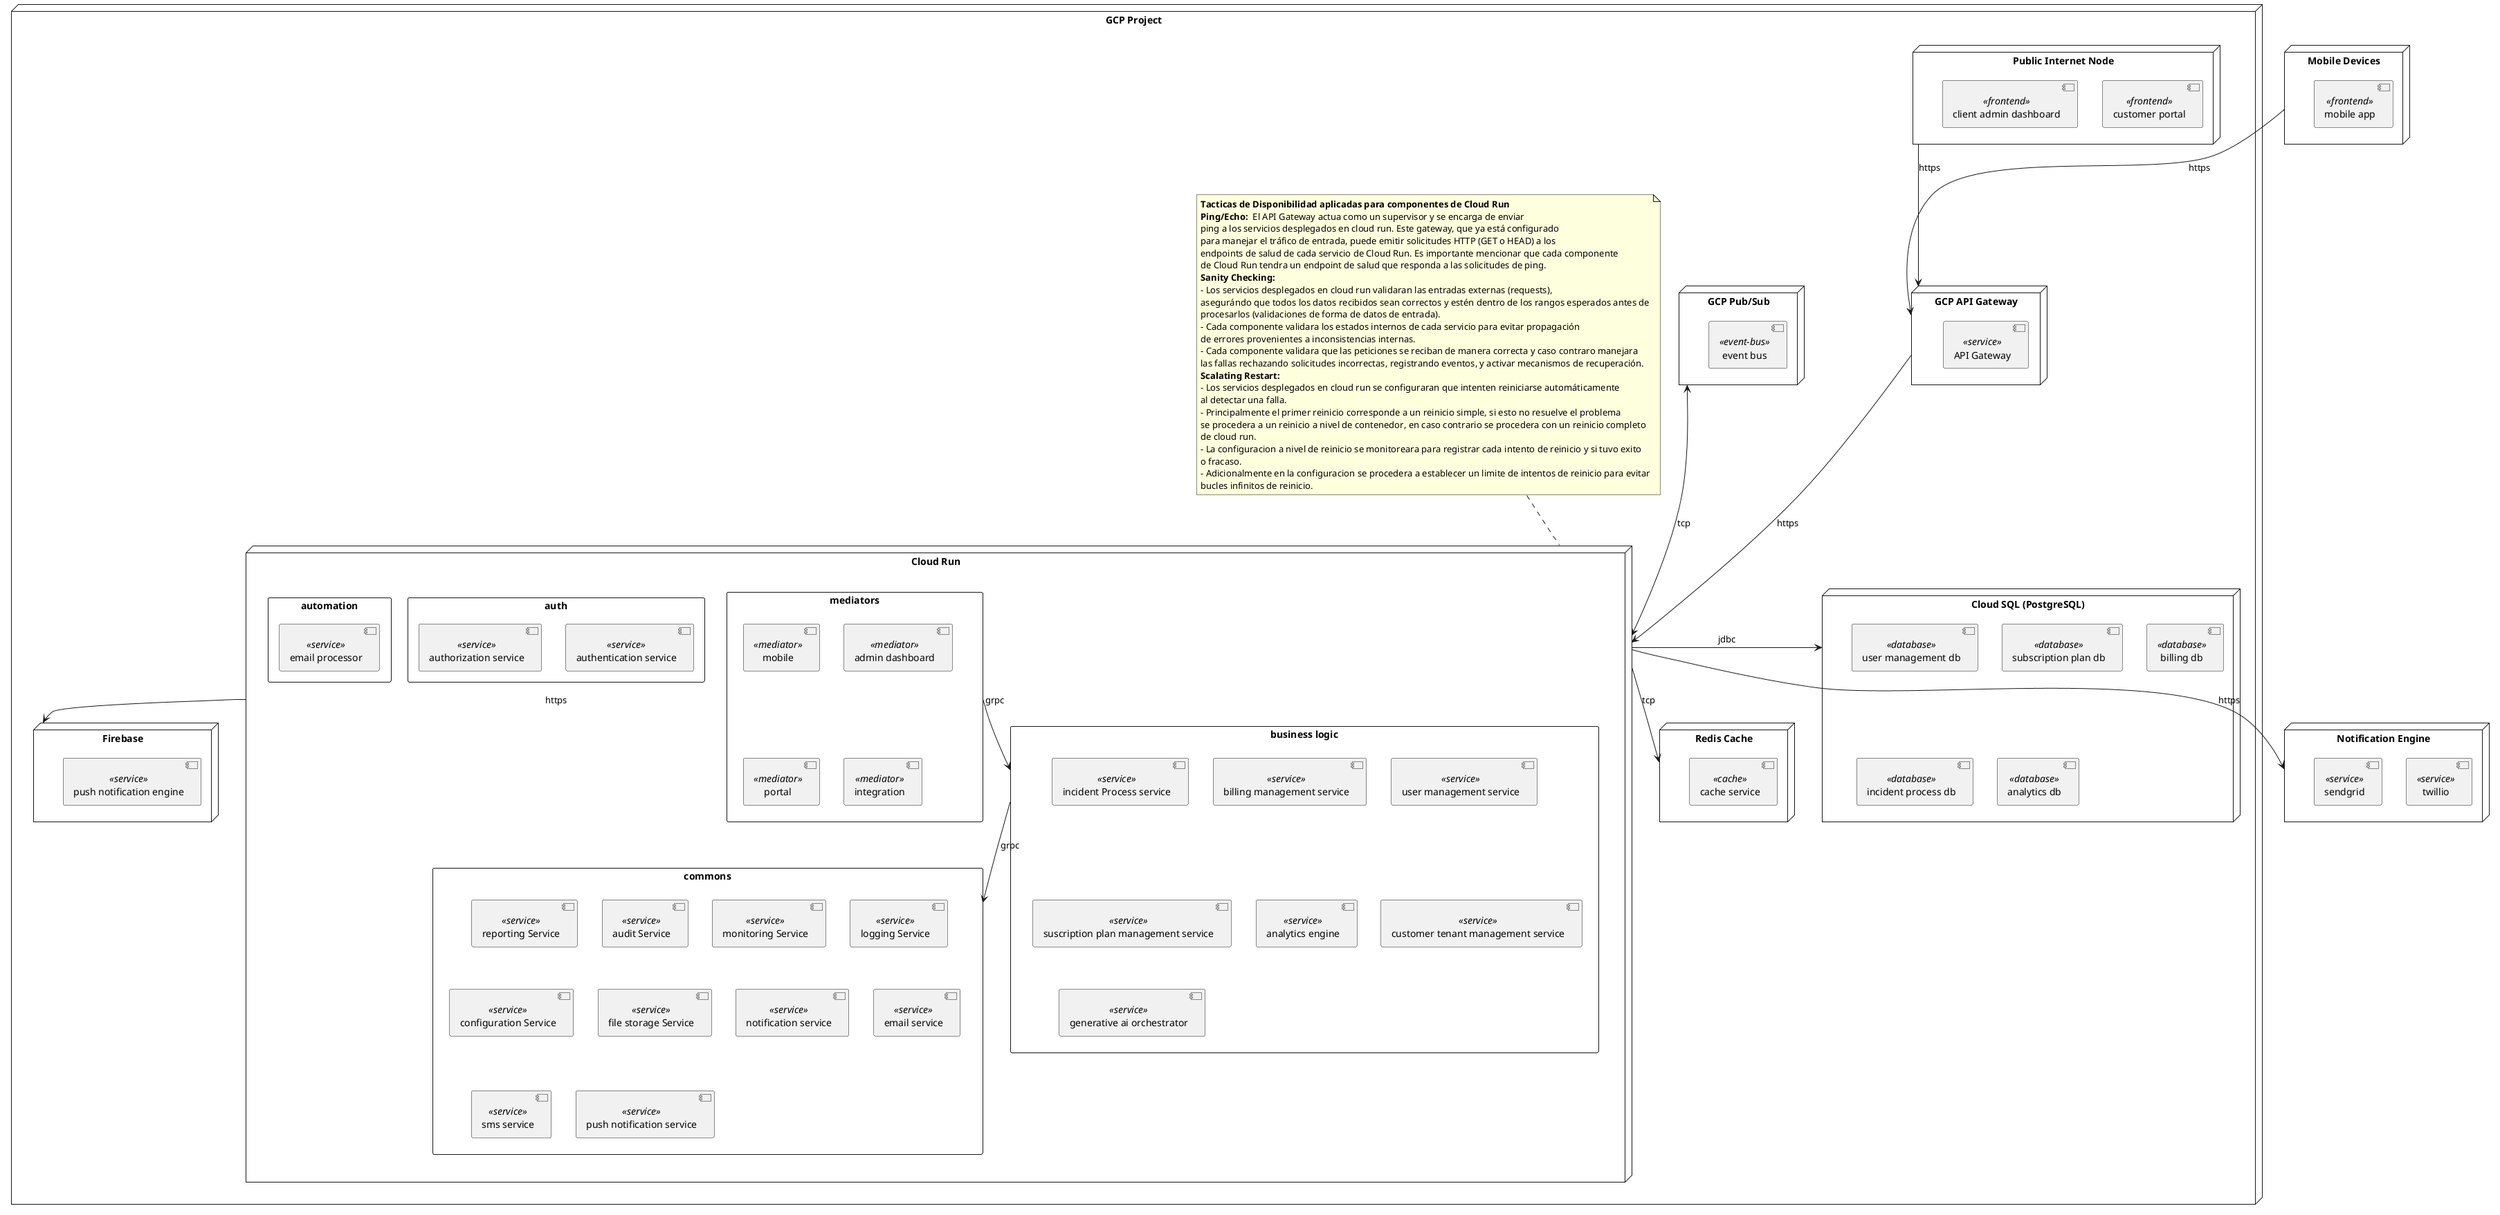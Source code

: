 @startuml deployment-diagram
skinparam packageStyle rectangle

node "GCP Project" {
    node "GCP API Gateway" {
        [API Gateway] <<service>>
    }

    node "Cloud Run" {

        rectangle mediators {
            [mobile] <<mediator>>
            [admin dashboard] <<mediator>>
            [portal] <<mediator>>
            [integration] <<mediator>>
        }

        rectangle auth {
            [authentication service] <<service>>
            [authorization service] <<service>>
        }

        rectangle "business logic" {
            [incident Process service] <<service>>
            [billing management service] <<service>>
            [user management service] <<service>>
            [suscription plan management service] <<service>>
            [analytics engine] <<service>>
            [customer tenant management service] <<service>>
            [generative ai orchestrator] <<service>>
        }

        rectangle automation {
            [email processor] <<service>>
        }

        [mediators] -down-> [business logic] : grpc
        [business logic] -right-> [commons] : grpc

        rectangle commons {
            [reporting Service] <<service>>
            [audit Service] <<service>>
            [monitoring Service] <<service>>
            [logging Service] <<service>>
            [configuration Service] <<service>>
            [file storage Service] <<service>>

            [notification service] <<service>>
            [email service] <<service>>
            [sms service] <<service>>
            [push notification service] <<service>>
        }

        
        
    }

    note top of [Cloud Run]
        **Tacticas de Disponibilidad aplicadas para componentes de Cloud Run**
        **Ping/Echo: ** El API Gateway actua como un supervisor y se encarga de enviar
        ping a los servicios desplegados en cloud run. Este gateway, que ya está configurado
        para manejar el tráfico de entrada, puede emitir solicitudes HTTP (GET o HEAD) a los
        endpoints de salud de cada servicio de Cloud Run. Es importante mencionar que cada componente
        de Cloud Run tendra un endpoint de salud que responda a las solicitudes de ping.
        **Sanity Checking: **
        - Los servicios desplegados en cloud run validaran las entradas externas (requests),
        asegurándo que todos los datos recibidos sean correctos y estén dentro de los rangos esperados antes de
        procesarlos (validaciones de forma de datos de entrada).
        - Cada componente validara los estados internos de cada servicio para evitar propagación
        de errores provenientes a inconsistencias internas.
        - Cada componente validara que las peticiones se reciban de manera correcta y caso contraro manejara
        las fallas rechazando solicitudes incorrectas, registrando eventos, y activar mecanismos de recuperación.
        **Scalating Restart: **
        - Los servicios desplegados en cloud run se configuraran que intenten reiniciarse automáticamente
        al detectar una falla.
        - Principalmente el primer reinicio corresponde a un reinicio simple, si esto no resuelve el problema
        se procedera a un reinicio a nivel de contenedor, en caso contrario se procedera con un reinicio completo
        de cloud run.
        - La configuracion a nivel de reinicio se monitoreara para registrar cada intento de reinicio y si tuvo exito
        o fracaso.
        - Adicionalmente en la configuracion se procedera a establecer un limite de intentos de reinicio para evitar
        bucles infinitos de reinicio.
    end note

    node "Cloud SQL (PostgreSQL)" {
        [user management db] <<database>>
        [subscription plan db] <<database>>
        [billing db] <<database>>
        [incident process db] <<database>>

        [analytics db] <<database>>
    }

    node "Redis Cache" {
        [cache service] <<cache>>
    }
    
    node "Public Internet Node" {
        [customer portal] <<frontend>>
        [client admin dashboard] <<frontend>>
    }

    node "GCP Pub/Sub" {
        [event bus] <<event-bus>>
    }

    node "Firebase" {
        [push notification engine] <<service>>
    }
}

node "Mobile Devices" {
    [mobile app] <<frontend>>
}

node "Notification Engine" {
    [twillio] <<service>>
    [sendgrid] <<service>>
}

[Public Internet Node] -down-> [GCP API Gateway] : https
[Mobile Devices] -down-> [GCP API Gateway] : https

[GCP API Gateway] -down-> [Cloud Run] : https
[Cloud Run] -left-> [Cloud SQL (PostgreSQL)] : jdbc
[Cloud Run] -down-> [Redis Cache] : tcp
[Cloud Run] <-up-> [GCP Pub/Sub] : tcp
[Cloud Run] -down-> [Firebase] : https
[Cloud Run] -down-> [Notification Engine] : https



@enduml
